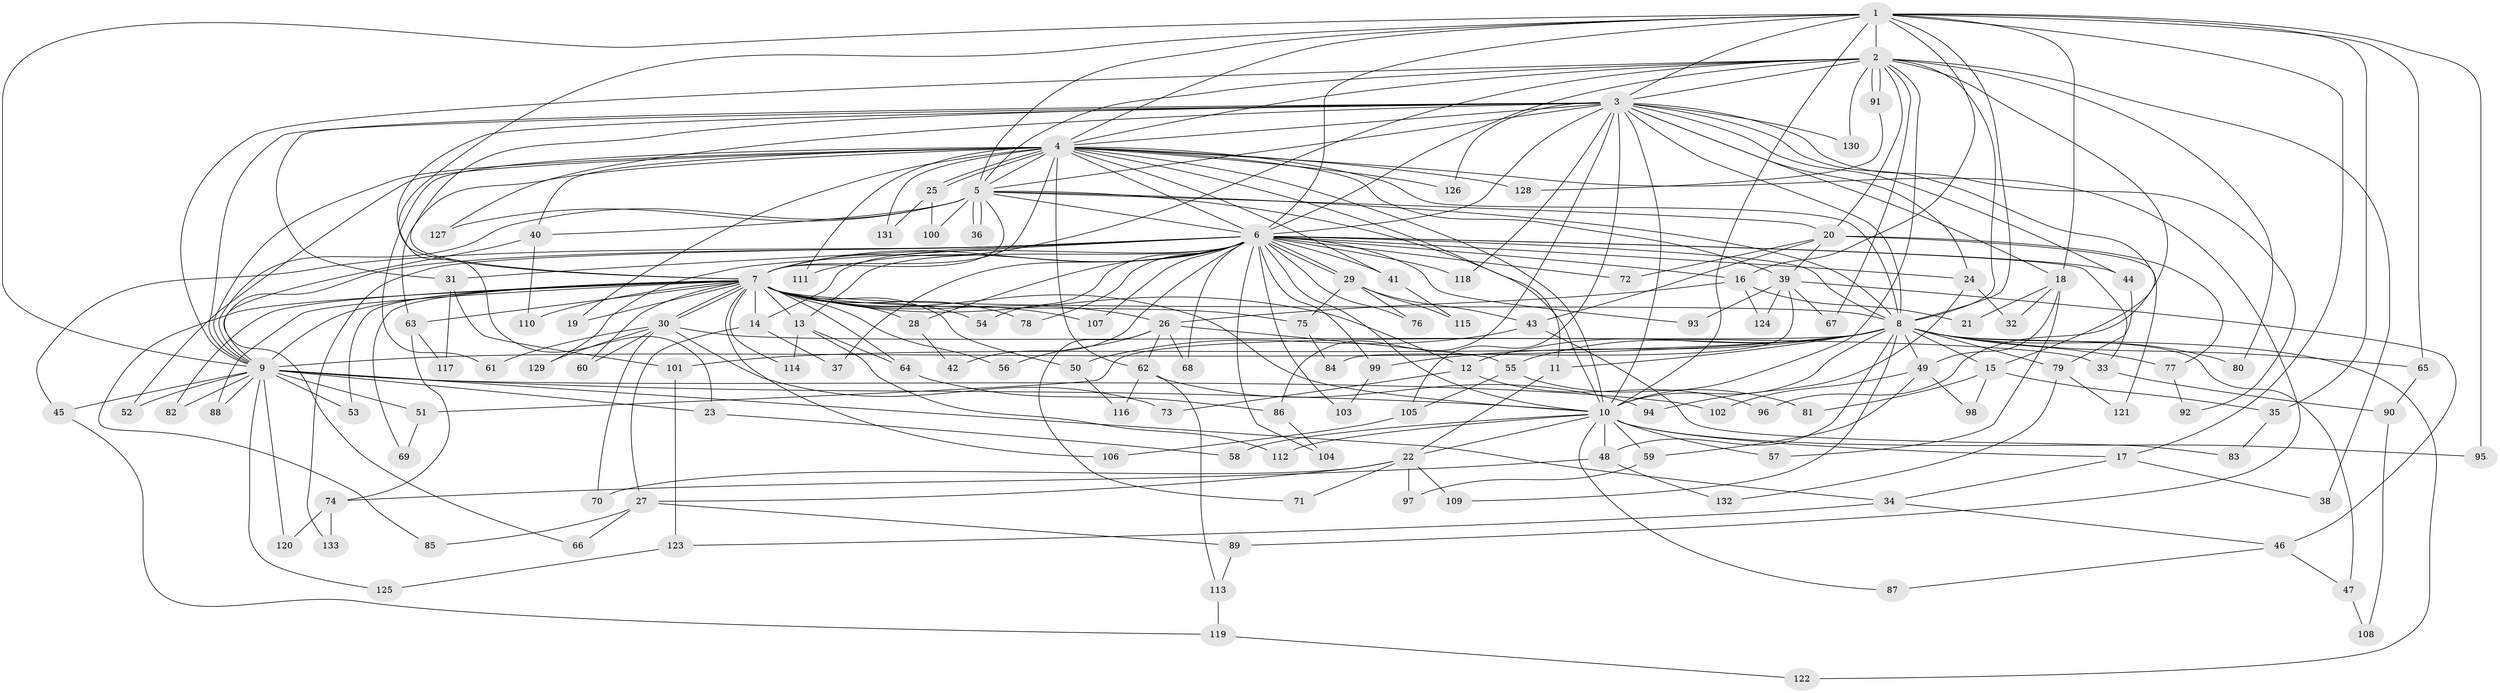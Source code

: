 // Generated by graph-tools (version 1.1) at 2025/46/03/09/25 04:46:24]
// undirected, 133 vertices, 291 edges
graph export_dot {
graph [start="1"]
  node [color=gray90,style=filled];
  1;
  2;
  3;
  4;
  5;
  6;
  7;
  8;
  9;
  10;
  11;
  12;
  13;
  14;
  15;
  16;
  17;
  18;
  19;
  20;
  21;
  22;
  23;
  24;
  25;
  26;
  27;
  28;
  29;
  30;
  31;
  32;
  33;
  34;
  35;
  36;
  37;
  38;
  39;
  40;
  41;
  42;
  43;
  44;
  45;
  46;
  47;
  48;
  49;
  50;
  51;
  52;
  53;
  54;
  55;
  56;
  57;
  58;
  59;
  60;
  61;
  62;
  63;
  64;
  65;
  66;
  67;
  68;
  69;
  70;
  71;
  72;
  73;
  74;
  75;
  76;
  77;
  78;
  79;
  80;
  81;
  82;
  83;
  84;
  85;
  86;
  87;
  88;
  89;
  90;
  91;
  92;
  93;
  94;
  95;
  96;
  97;
  98;
  99;
  100;
  101;
  102;
  103;
  104;
  105;
  106;
  107;
  108;
  109;
  110;
  111;
  112;
  113;
  114;
  115;
  116;
  117;
  118;
  119;
  120;
  121;
  122;
  123;
  124;
  125;
  126;
  127;
  128;
  129;
  130;
  131;
  132;
  133;
  1 -- 2;
  1 -- 3;
  1 -- 4;
  1 -- 5;
  1 -- 6;
  1 -- 7;
  1 -- 8;
  1 -- 9;
  1 -- 10;
  1 -- 16;
  1 -- 17;
  1 -- 18;
  1 -- 35;
  1 -- 65;
  1 -- 95;
  2 -- 3;
  2 -- 4;
  2 -- 5;
  2 -- 6;
  2 -- 7;
  2 -- 8;
  2 -- 9;
  2 -- 10;
  2 -- 20;
  2 -- 38;
  2 -- 67;
  2 -- 80;
  2 -- 91;
  2 -- 91;
  2 -- 96;
  2 -- 130;
  3 -- 4;
  3 -- 5;
  3 -- 6;
  3 -- 7;
  3 -- 8;
  3 -- 9;
  3 -- 10;
  3 -- 15;
  3 -- 18;
  3 -- 23;
  3 -- 24;
  3 -- 31;
  3 -- 44;
  3 -- 86;
  3 -- 92;
  3 -- 105;
  3 -- 118;
  3 -- 126;
  3 -- 127;
  3 -- 130;
  4 -- 5;
  4 -- 6;
  4 -- 7;
  4 -- 8;
  4 -- 9;
  4 -- 10;
  4 -- 11;
  4 -- 19;
  4 -- 25;
  4 -- 25;
  4 -- 39;
  4 -- 40;
  4 -- 41;
  4 -- 52;
  4 -- 61;
  4 -- 62;
  4 -- 63;
  4 -- 89;
  4 -- 111;
  4 -- 126;
  4 -- 128;
  4 -- 131;
  5 -- 6;
  5 -- 7;
  5 -- 8;
  5 -- 9;
  5 -- 10;
  5 -- 20;
  5 -- 36;
  5 -- 36;
  5 -- 40;
  5 -- 100;
  5 -- 127;
  6 -- 7;
  6 -- 8;
  6 -- 9;
  6 -- 10;
  6 -- 13;
  6 -- 14;
  6 -- 16;
  6 -- 24;
  6 -- 28;
  6 -- 29;
  6 -- 29;
  6 -- 31;
  6 -- 33;
  6 -- 37;
  6 -- 41;
  6 -- 42;
  6 -- 44;
  6 -- 45;
  6 -- 54;
  6 -- 68;
  6 -- 72;
  6 -- 76;
  6 -- 78;
  6 -- 93;
  6 -- 99;
  6 -- 103;
  6 -- 104;
  6 -- 107;
  6 -- 111;
  6 -- 118;
  6 -- 129;
  6 -- 133;
  7 -- 8;
  7 -- 9;
  7 -- 10;
  7 -- 12;
  7 -- 13;
  7 -- 14;
  7 -- 19;
  7 -- 26;
  7 -- 28;
  7 -- 30;
  7 -- 30;
  7 -- 50;
  7 -- 53;
  7 -- 54;
  7 -- 56;
  7 -- 60;
  7 -- 63;
  7 -- 64;
  7 -- 69;
  7 -- 75;
  7 -- 78;
  7 -- 82;
  7 -- 85;
  7 -- 88;
  7 -- 106;
  7 -- 107;
  7 -- 110;
  7 -- 114;
  8 -- 9;
  8 -- 10;
  8 -- 11;
  8 -- 12;
  8 -- 15;
  8 -- 47;
  8 -- 48;
  8 -- 49;
  8 -- 51;
  8 -- 55;
  8 -- 65;
  8 -- 77;
  8 -- 79;
  8 -- 80;
  8 -- 99;
  8 -- 101;
  8 -- 109;
  8 -- 122;
  9 -- 10;
  9 -- 23;
  9 -- 34;
  9 -- 45;
  9 -- 51;
  9 -- 52;
  9 -- 53;
  9 -- 82;
  9 -- 88;
  9 -- 102;
  9 -- 120;
  9 -- 125;
  10 -- 17;
  10 -- 22;
  10 -- 48;
  10 -- 57;
  10 -- 58;
  10 -- 59;
  10 -- 87;
  10 -- 95;
  10 -- 112;
  11 -- 22;
  12 -- 73;
  12 -- 96;
  13 -- 64;
  13 -- 112;
  13 -- 114;
  14 -- 27;
  14 -- 37;
  15 -- 35;
  15 -- 81;
  15 -- 98;
  16 -- 21;
  16 -- 26;
  16 -- 124;
  17 -- 34;
  17 -- 38;
  18 -- 21;
  18 -- 32;
  18 -- 49;
  18 -- 57;
  20 -- 39;
  20 -- 43;
  20 -- 72;
  20 -- 77;
  20 -- 121;
  22 -- 27;
  22 -- 70;
  22 -- 71;
  22 -- 97;
  22 -- 109;
  23 -- 58;
  24 -- 32;
  24 -- 94;
  25 -- 100;
  25 -- 131;
  26 -- 55;
  26 -- 56;
  26 -- 62;
  26 -- 68;
  26 -- 71;
  27 -- 66;
  27 -- 85;
  27 -- 89;
  28 -- 42;
  29 -- 43;
  29 -- 75;
  29 -- 76;
  29 -- 115;
  30 -- 33;
  30 -- 60;
  30 -- 61;
  30 -- 70;
  30 -- 73;
  30 -- 129;
  31 -- 101;
  31 -- 117;
  33 -- 90;
  34 -- 46;
  34 -- 123;
  35 -- 83;
  39 -- 46;
  39 -- 67;
  39 -- 84;
  39 -- 93;
  39 -- 124;
  40 -- 66;
  40 -- 110;
  41 -- 115;
  43 -- 50;
  43 -- 83;
  44 -- 79;
  45 -- 119;
  46 -- 47;
  46 -- 87;
  47 -- 108;
  48 -- 74;
  48 -- 132;
  49 -- 59;
  49 -- 98;
  49 -- 102;
  50 -- 116;
  51 -- 69;
  55 -- 81;
  55 -- 105;
  59 -- 97;
  62 -- 94;
  62 -- 113;
  62 -- 116;
  63 -- 74;
  63 -- 117;
  64 -- 86;
  65 -- 90;
  74 -- 120;
  74 -- 133;
  75 -- 84;
  77 -- 92;
  79 -- 121;
  79 -- 132;
  86 -- 104;
  89 -- 113;
  90 -- 108;
  91 -- 128;
  99 -- 103;
  101 -- 123;
  105 -- 106;
  113 -- 119;
  119 -- 122;
  123 -- 125;
}
